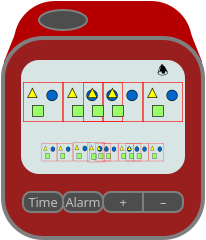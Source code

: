 <?xml version="1.0" encoding="UTF-8"?>
<dia:diagram xmlns:dia="http://www.lysator.liu.se/~alla/dia/">
  <dia:layer name="Background" visible="true" connectable="true" active="true">
    <dia:object type="Standard - Box" version="0" id="O0">
      <dia:attribute name="obj_pos">
        <dia:point val="35.6,30"/>
      </dia:attribute>
      <dia:attribute name="obj_bb">
        <dia:rectangle val="35.55,29.95;44.45,40.05"/>
      </dia:attribute>
      <dia:attribute name="elem_corner">
        <dia:point val="35.6,30"/>
      </dia:attribute>
      <dia:attribute name="elem_width">
        <dia:real val="8.8"/>
      </dia:attribute>
      <dia:attribute name="elem_height">
        <dia:real val="10"/>
      </dia:attribute>
      <dia:attribute name="border_color">
        <dia:color val="#b40000ff"/>
      </dia:attribute>
      <dia:attribute name="inner_color">
        <dia:color val="#b40000ff"/>
      </dia:attribute>
      <dia:attribute name="show_background">
        <dia:boolean val="true"/>
      </dia:attribute>
      <dia:attribute name="corner_radius">
        <dia:real val="2"/>
      </dia:attribute>
    </dia:object>
    <dia:object type="Standard - Ellipse" version="0" id="O1">
      <dia:attribute name="obj_pos">
        <dia:point val="36.8,30.4"/>
      </dia:attribute>
      <dia:attribute name="obj_bb">
        <dia:rectangle val="36.75,30.35;39.25,31.45"/>
      </dia:attribute>
      <dia:attribute name="elem_corner">
        <dia:point val="36.8,30.4"/>
      </dia:attribute>
      <dia:attribute name="elem_width">
        <dia:real val="2.4"/>
      </dia:attribute>
      <dia:attribute name="elem_height">
        <dia:real val="1.0"/>
      </dia:attribute>
      <dia:attribute name="border_color">
        <dia:color val="#7f7f7fff"/>
      </dia:attribute>
      <dia:attribute name="inner_color">
        <dia:color val="#4d4d4dff"/>
      </dia:attribute>
    </dia:object>
    <dia:object type="Standard - Polygon" version="0" id="O2">
      <dia:attribute name="obj_pos">
        <dia:point val="44.8,33"/>
      </dia:attribute>
      <dia:attribute name="obj_bb">
        <dia:rectangle val="43.85,30.221;45.022,33.15"/>
      </dia:attribute>
      <dia:attribute name="poly_points">
        <dia:point val="44.8,33"/>
        <dia:point val="44,33"/>
        <dia:point val="44,31"/>
      </dia:attribute>
      <dia:attribute name="line_color">
        <dia:color val="#b40000ff"/>
      </dia:attribute>
      <dia:attribute name="line_width">
        <dia:real val="0.3"/>
      </dia:attribute>
      <dia:attribute name="inner_color">
        <dia:color val="#b40000ff"/>
      </dia:attribute>
      <dia:attribute name="show_background">
        <dia:boolean val="true"/>
      </dia:attribute>
      <dia:attribute name="line_join">
        <dia:enum val="1"/>
      </dia:attribute>
    </dia:object>
    <dia:object type="Standard - Polygon" version="0" id="O3">
      <dia:attribute name="obj_pos">
        <dia:point val="35.2,33"/>
      </dia:attribute>
      <dia:attribute name="obj_bb">
        <dia:rectangle val="34.978,30.221;36.15,33.15"/>
      </dia:attribute>
      <dia:attribute name="poly_points">
        <dia:point val="35.2,33"/>
        <dia:point val="36,33"/>
        <dia:point val="36,31"/>
      </dia:attribute>
      <dia:attribute name="line_color">
        <dia:color val="#b40000ff"/>
      </dia:attribute>
      <dia:attribute name="line_width">
        <dia:real val="0.3"/>
      </dia:attribute>
      <dia:attribute name="inner_color">
        <dia:color val="#b40000ff"/>
      </dia:attribute>
      <dia:attribute name="show_background">
        <dia:boolean val="true"/>
      </dia:attribute>
      <dia:attribute name="line_join">
        <dia:enum val="1"/>
      </dia:attribute>
    </dia:object>
    <dia:object type="Standard - Box" version="0" id="O4">
      <dia:attribute name="obj_pos">
        <dia:point val="35,31.8"/>
      </dia:attribute>
      <dia:attribute name="obj_bb">
        <dia:rectangle val="34.9,31.7;45.1,41.9"/>
      </dia:attribute>
      <dia:attribute name="elem_corner">
        <dia:point val="35,31.8"/>
      </dia:attribute>
      <dia:attribute name="elem_width">
        <dia:real val="10"/>
      </dia:attribute>
      <dia:attribute name="elem_height">
        <dia:real val="10"/>
      </dia:attribute>
      <dia:attribute name="border_width">
        <dia:real val="0.2"/>
      </dia:attribute>
      <dia:attribute name="border_color">
        <dia:color val="#7f7f7fff"/>
      </dia:attribute>
      <dia:attribute name="inner_color">
        <dia:color val="#991e1eff"/>
      </dia:attribute>
      <dia:attribute name="show_background">
        <dia:boolean val="true"/>
      </dia:attribute>
      <dia:attribute name="corner_radius">
        <dia:real val="2"/>
      </dia:attribute>
    </dia:object>
    <dia:object type="Standard - Box" version="0" id="O5">
      <dia:attribute name="obj_pos">
        <dia:point val="36,33"/>
      </dia:attribute>
      <dia:attribute name="obj_bb">
        <dia:rectangle val="35.9,32.9;44.1,38.6"/>
      </dia:attribute>
      <dia:attribute name="elem_corner">
        <dia:point val="36,33"/>
      </dia:attribute>
      <dia:attribute name="elem_width">
        <dia:real val="8"/>
      </dia:attribute>
      <dia:attribute name="elem_height">
        <dia:real val="5.5"/>
      </dia:attribute>
      <dia:attribute name="border_width">
        <dia:real val="0.2"/>
      </dia:attribute>
      <dia:attribute name="border_color">
        <dia:color val="#d8e5e5ff"/>
      </dia:attribute>
      <dia:attribute name="inner_color">
        <dia:color val="#d8e5e5ff"/>
      </dia:attribute>
      <dia:attribute name="show_background">
        <dia:boolean val="true"/>
      </dia:attribute>
      <dia:attribute name="corner_radius">
        <dia:real val="0.8"/>
      </dia:attribute>
    </dia:object>
    <dia:object type="Standard - Image" version="0" id="O6">
      <dia:attribute name="obj_pos">
        <dia:point val="36,34"/>
      </dia:attribute>
      <dia:attribute name="obj_bb">
        <dia:rectangle val="36,34;38,36"/>
      </dia:attribute>
      <dia:attribute name="elem_corner">
        <dia:point val="36,34"/>
      </dia:attribute>
      <dia:attribute name="elem_width">
        <dia:real val="2"/>
      </dia:attribute>
      <dia:attribute name="elem_height">
        <dia:real val="2"/>
      </dia:attribute>
      <dia:attribute name="draw_border">
        <dia:boolean val="false"/>
      </dia:attribute>
      <dia:attribute name="keep_aspect">
        <dia:boolean val="true"/>
      </dia:attribute>
      <dia:attribute name="file">
        <dia:string>#/home/mic/Documents/tomamic/images/repr/digital2.svg#</dia:string>
      </dia:attribute>
    </dia:object>
    <dia:object type="Standard - Image" version="0" id="O7">
      <dia:attribute name="obj_pos">
        <dia:point val="38,34"/>
      </dia:attribute>
      <dia:attribute name="obj_bb">
        <dia:rectangle val="38,34;40,36"/>
      </dia:attribute>
      <dia:attribute name="elem_corner">
        <dia:point val="38,34"/>
      </dia:attribute>
      <dia:attribute name="elem_width">
        <dia:real val="2"/>
      </dia:attribute>
      <dia:attribute name="elem_height">
        <dia:real val="2"/>
      </dia:attribute>
      <dia:attribute name="draw_border">
        <dia:boolean val="false"/>
      </dia:attribute>
      <dia:attribute name="keep_aspect">
        <dia:boolean val="true"/>
      </dia:attribute>
      <dia:attribute name="file">
        <dia:string>#/home/mic/Documents/tomamic/images/repr/digital0.svg#</dia:string>
      </dia:attribute>
    </dia:object>
    <dia:object type="Standard - Image" version="0" id="O8">
      <dia:attribute name="obj_pos">
        <dia:point val="39,34"/>
      </dia:attribute>
      <dia:attribute name="obj_bb">
        <dia:rectangle val="39,34;41,36"/>
      </dia:attribute>
      <dia:attribute name="elem_corner">
        <dia:point val="39,34"/>
      </dia:attribute>
      <dia:attribute name="elem_width">
        <dia:real val="2"/>
      </dia:attribute>
      <dia:attribute name="elem_height">
        <dia:real val="2"/>
      </dia:attribute>
      <dia:attribute name="draw_border">
        <dia:boolean val="false"/>
      </dia:attribute>
      <dia:attribute name="keep_aspect">
        <dia:boolean val="true"/>
      </dia:attribute>
      <dia:attribute name="file">
        <dia:string>#/home/mic/Documents/tomamic/images/repr/digital-colon.svg#</dia:string>
      </dia:attribute>
    </dia:object>
    <dia:object type="Standard - Image" version="0" id="O9">
      <dia:attribute name="obj_pos">
        <dia:point val="40,34"/>
      </dia:attribute>
      <dia:attribute name="obj_bb">
        <dia:rectangle val="40,34;42,36"/>
      </dia:attribute>
      <dia:attribute name="elem_corner">
        <dia:point val="40,34"/>
      </dia:attribute>
      <dia:attribute name="elem_width">
        <dia:real val="2"/>
      </dia:attribute>
      <dia:attribute name="elem_height">
        <dia:real val="2"/>
      </dia:attribute>
      <dia:attribute name="draw_border">
        <dia:boolean val="false"/>
      </dia:attribute>
      <dia:attribute name="keep_aspect">
        <dia:boolean val="true"/>
      </dia:attribute>
      <dia:attribute name="file">
        <dia:string>#/home/mic/Documents/tomamic/images/repr/digital1.svg#</dia:string>
      </dia:attribute>
    </dia:object>
    <dia:object type="Standard - Image" version="0" id="O10">
      <dia:attribute name="obj_pos">
        <dia:point val="42,34"/>
      </dia:attribute>
      <dia:attribute name="obj_bb">
        <dia:rectangle val="42,34;44,36"/>
      </dia:attribute>
      <dia:attribute name="elem_corner">
        <dia:point val="42,34"/>
      </dia:attribute>
      <dia:attribute name="elem_width">
        <dia:real val="2"/>
      </dia:attribute>
      <dia:attribute name="elem_height">
        <dia:real val="2"/>
      </dia:attribute>
      <dia:attribute name="draw_border">
        <dia:boolean val="false"/>
      </dia:attribute>
      <dia:attribute name="keep_aspect">
        <dia:boolean val="true"/>
      </dia:attribute>
      <dia:attribute name="file">
        <dia:string>#/home/mic/Documents/tomamic/images/repr/digital0.svg#</dia:string>
      </dia:attribute>
    </dia:object>
    <dia:group>
      <dia:attribute name="meta">
        <dia:composite type="dict"/>
      </dia:attribute>
      <dia:attribute name="matrix">
        <dia:matrix xx="0.382" xy="0" yx="0" yy="0.452" x0="23.228" y0="24.802"/>
      </dia:attribute>
      <dia:object type="Standard - Image" version="0" id="O11">
        <dia:attribute name="obj_pos">
          <dia:point val="40,27"/>
        </dia:attribute>
        <dia:attribute name="obj_bb">
          <dia:rectangle val="40,27;42.105,29.105"/>
        </dia:attribute>
        <dia:attribute name="elem_corner">
          <dia:point val="40,27"/>
        </dia:attribute>
        <dia:attribute name="elem_width">
          <dia:real val="2.105"/>
        </dia:attribute>
        <dia:attribute name="elem_height">
          <dia:real val="2.105"/>
        </dia:attribute>
        <dia:attribute name="draw_border">
          <dia:boolean val="false"/>
        </dia:attribute>
        <dia:attribute name="keep_aspect">
          <dia:boolean val="true"/>
        </dia:attribute>
        <dia:attribute name="file">
          <dia:string>#/home/mic/Documents/tomamic/images/repr/digital2.svg#</dia:string>
        </dia:attribute>
      </dia:object>
      <dia:object type="Standard - Image" version="0" id="O12">
        <dia:attribute name="obj_pos">
          <dia:point val="41.891,27"/>
        </dia:attribute>
        <dia:attribute name="obj_bb">
          <dia:rectangle val="41.891,27;44.105,29.213"/>
        </dia:attribute>
        <dia:attribute name="elem_corner">
          <dia:point val="41.891,27"/>
        </dia:attribute>
        <dia:attribute name="elem_width">
          <dia:real val="2.213"/>
        </dia:attribute>
        <dia:attribute name="elem_height">
          <dia:real val="2.213"/>
        </dia:attribute>
        <dia:attribute name="draw_border">
          <dia:boolean val="false"/>
        </dia:attribute>
        <dia:attribute name="keep_aspect">
          <dia:boolean val="true"/>
        </dia:attribute>
        <dia:attribute name="file">
          <dia:string>#/home/mic/Documents/tomamic/images/repr/digital4.svg#</dia:string>
        </dia:attribute>
      </dia:object>
      <dia:object type="Standard - Image" version="0" id="O13">
        <dia:attribute name="obj_pos">
          <dia:point val="45.891,27.105"/>
        </dia:attribute>
        <dia:attribute name="obj_bb">
          <dia:rectangle val="45.891,27.105;47.891,29.105"/>
        </dia:attribute>
        <dia:attribute name="elem_corner">
          <dia:point val="45.891,27.105"/>
        </dia:attribute>
        <dia:attribute name="elem_width">
          <dia:real val="2"/>
        </dia:attribute>
        <dia:attribute name="elem_height">
          <dia:real val="2"/>
        </dia:attribute>
        <dia:attribute name="draw_border">
          <dia:boolean val="false"/>
        </dia:attribute>
        <dia:attribute name="keep_aspect">
          <dia:boolean val="true"/>
        </dia:attribute>
        <dia:attribute name="file">
          <dia:string>#/home/mic/Documents/tomamic/images/repr/digital6.svg#</dia:string>
        </dia:attribute>
      </dia:object>
      <dia:object type="Standard - Image" version="0" id="O14">
        <dia:attribute name="obj_pos">
          <dia:point val="43.891,27.105"/>
        </dia:attribute>
        <dia:attribute name="obj_bb">
          <dia:rectangle val="43.891,27.105;45.891,29.105"/>
        </dia:attribute>
        <dia:attribute name="elem_corner">
          <dia:point val="43.891,27.105"/>
        </dia:attribute>
        <dia:attribute name="elem_width">
          <dia:real val="2"/>
        </dia:attribute>
        <dia:attribute name="elem_height">
          <dia:real val="2"/>
        </dia:attribute>
        <dia:attribute name="draw_border">
          <dia:boolean val="false"/>
        </dia:attribute>
        <dia:attribute name="keep_aspect">
          <dia:boolean val="true"/>
        </dia:attribute>
        <dia:attribute name="file">
          <dia:string>#/home/mic/Documents/tomamic/images/repr/digital0.svg#</dia:string>
        </dia:attribute>
      </dia:object>
      <dia:object type="Standard - Image" version="0" id="O15">
        <dia:attribute name="obj_pos">
          <dia:point val="42.891,27.105"/>
        </dia:attribute>
        <dia:attribute name="obj_bb">
          <dia:rectangle val="42.891,27.105;44.891,29.105"/>
        </dia:attribute>
        <dia:attribute name="elem_corner">
          <dia:point val="42.891,27.105"/>
        </dia:attribute>
        <dia:attribute name="elem_width">
          <dia:real val="2"/>
        </dia:attribute>
        <dia:attribute name="elem_height">
          <dia:real val="2"/>
        </dia:attribute>
        <dia:attribute name="draw_border">
          <dia:boolean val="false"/>
        </dia:attribute>
        <dia:attribute name="keep_aspect">
          <dia:boolean val="true"/>
        </dia:attribute>
        <dia:attribute name="file">
          <dia:string>#/home/mic/Documents/tomamic/images/repr/digital-dot.svg#</dia:string>
        </dia:attribute>
      </dia:object>
      <dia:object type="Standard - Image" version="0" id="O16">
        <dia:attribute name="obj_pos">
          <dia:point val="35.891,27.105"/>
        </dia:attribute>
        <dia:attribute name="obj_bb">
          <dia:rectangle val="35.891,27.105;37.891,29.105"/>
        </dia:attribute>
        <dia:attribute name="elem_corner">
          <dia:point val="35.891,27.105"/>
        </dia:attribute>
        <dia:attribute name="elem_width">
          <dia:real val="2"/>
        </dia:attribute>
        <dia:attribute name="elem_height">
          <dia:real val="2"/>
        </dia:attribute>
        <dia:attribute name="draw_border">
          <dia:boolean val="false"/>
        </dia:attribute>
        <dia:attribute name="keep_aspect">
          <dia:boolean val="true"/>
        </dia:attribute>
        <dia:attribute name="file">
          <dia:string>#/home/mic/Documents/tomamic/images/repr/digital2.svg#</dia:string>
        </dia:attribute>
      </dia:object>
      <dia:object type="Standard - Image" version="0" id="O17">
        <dia:attribute name="obj_pos">
          <dia:point val="37.891,27.105"/>
        </dia:attribute>
        <dia:attribute name="obj_bb">
          <dia:rectangle val="37.891,27.105;39.891,29.105"/>
        </dia:attribute>
        <dia:attribute name="elem_corner">
          <dia:point val="37.891,27.105"/>
        </dia:attribute>
        <dia:attribute name="elem_width">
          <dia:real val="2"/>
        </dia:attribute>
        <dia:attribute name="elem_height">
          <dia:real val="2"/>
        </dia:attribute>
        <dia:attribute name="draw_border">
          <dia:boolean val="false"/>
        </dia:attribute>
        <dia:attribute name="keep_aspect">
          <dia:boolean val="true"/>
        </dia:attribute>
        <dia:attribute name="file">
          <dia:string>#/home/mic/Documents/tomamic/images/repr/digital0.svg#</dia:string>
        </dia:attribute>
      </dia:object>
      <dia:object type="Standard - Image" version="0" id="O18">
        <dia:attribute name="obj_pos">
          <dia:point val="49.891,27.105"/>
        </dia:attribute>
        <dia:attribute name="obj_bb">
          <dia:rectangle val="49.891,27.105;51.891,29.105"/>
        </dia:attribute>
        <dia:attribute name="elem_corner">
          <dia:point val="49.891,27.105"/>
        </dia:attribute>
        <dia:attribute name="elem_width">
          <dia:real val="2"/>
        </dia:attribute>
        <dia:attribute name="elem_height">
          <dia:real val="2"/>
        </dia:attribute>
        <dia:attribute name="draw_border">
          <dia:boolean val="false"/>
        </dia:attribute>
        <dia:attribute name="keep_aspect">
          <dia:boolean val="true"/>
        </dia:attribute>
        <dia:attribute name="file">
          <dia:string>#/home/mic/Documents/tomamic/images/repr/digital9.svg#</dia:string>
        </dia:attribute>
      </dia:object>
      <dia:object type="Standard - Image" version="0" id="O19">
        <dia:attribute name="obj_pos">
          <dia:point val="47.891,27.105"/>
        </dia:attribute>
        <dia:attribute name="obj_bb">
          <dia:rectangle val="47.891,27.105;49.891,29.105"/>
        </dia:attribute>
        <dia:attribute name="elem_corner">
          <dia:point val="47.891,27.105"/>
        </dia:attribute>
        <dia:attribute name="elem_width">
          <dia:real val="2"/>
        </dia:attribute>
        <dia:attribute name="elem_height">
          <dia:real val="2"/>
        </dia:attribute>
        <dia:attribute name="draw_border">
          <dia:boolean val="false"/>
        </dia:attribute>
        <dia:attribute name="keep_aspect">
          <dia:boolean val="true"/>
        </dia:attribute>
        <dia:attribute name="file">
          <dia:string>#/home/mic/Documents/tomamic/images/repr/digital0.svg#</dia:string>
        </dia:attribute>
      </dia:object>
      <dia:object type="Standard - Image" version="0" id="O20">
        <dia:attribute name="obj_pos">
          <dia:point val="46.891,27.105"/>
        </dia:attribute>
        <dia:attribute name="obj_bb">
          <dia:rectangle val="46.891,27.105;48.891,29.105"/>
        </dia:attribute>
        <dia:attribute name="elem_corner">
          <dia:point val="46.891,27.105"/>
        </dia:attribute>
        <dia:attribute name="elem_width">
          <dia:real val="2"/>
        </dia:attribute>
        <dia:attribute name="elem_height">
          <dia:real val="2"/>
        </dia:attribute>
        <dia:attribute name="draw_border">
          <dia:boolean val="false"/>
        </dia:attribute>
        <dia:attribute name="keep_aspect">
          <dia:boolean val="true"/>
        </dia:attribute>
        <dia:attribute name="file">
          <dia:string>#/home/mic/Documents/tomamic/images/repr/digital-dot.svg#</dia:string>
        </dia:attribute>
      </dia:object>
    </dia:group>
    <dia:object type="Standard - Text" version="1" id="O21">
      <dia:attribute name="obj_pos">
        <dia:point val="43,33.5"/>
      </dia:attribute>
      <dia:attribute name="obj_bb">
        <dia:rectangle val="42.714,32.955;43.286,34.045"/>
      </dia:attribute>
      <dia:attribute name="text">
        <dia:composite type="text">
          <dia:attribute name="string">
            <dia:string>#🕭#</dia:string>
          </dia:attribute>
          <dia:attribute name="font">
            <dia:font family="sans" style="0" name="Helvetica"/>
          </dia:attribute>
          <dia:attribute name="height">
            <dia:real val="0.8"/>
          </dia:attribute>
          <dia:attribute name="pos">
            <dia:point val="43,33.64"/>
          </dia:attribute>
          <dia:attribute name="color">
            <dia:color val="#000000ff"/>
          </dia:attribute>
          <dia:attribute name="alignment">
            <dia:enum val="1"/>
          </dia:attribute>
        </dia:composite>
      </dia:attribute>
      <dia:attribute name="valign">
        <dia:enum val="2"/>
      </dia:attribute>
    </dia:object>
    <dia:object type="Standard - Box" version="0" id="O22">
      <dia:attribute name="obj_pos">
        <dia:point val="36,39.5"/>
      </dia:attribute>
      <dia:attribute name="obj_bb">
        <dia:rectangle val="35.95,39.45;38.05,40.55"/>
      </dia:attribute>
      <dia:attribute name="elem_corner">
        <dia:point val="36,39.5"/>
      </dia:attribute>
      <dia:attribute name="elem_width">
        <dia:real val="2"/>
      </dia:attribute>
      <dia:attribute name="elem_height">
        <dia:real val="1"/>
      </dia:attribute>
      <dia:attribute name="border_color">
        <dia:color val="#7f7f7fff"/>
      </dia:attribute>
      <dia:attribute name="inner_color">
        <dia:color val="#4d4d4dff"/>
      </dia:attribute>
      <dia:attribute name="show_background">
        <dia:boolean val="true"/>
      </dia:attribute>
      <dia:attribute name="corner_radius">
        <dia:real val="0.4"/>
      </dia:attribute>
    </dia:object>
    <dia:object type="Standard - Box" version="0" id="O23">
      <dia:attribute name="obj_pos">
        <dia:point val="38,39.5"/>
      </dia:attribute>
      <dia:attribute name="obj_bb">
        <dia:rectangle val="37.95,39.45;40.05,40.55"/>
      </dia:attribute>
      <dia:attribute name="elem_corner">
        <dia:point val="38,39.5"/>
      </dia:attribute>
      <dia:attribute name="elem_width">
        <dia:real val="2"/>
      </dia:attribute>
      <dia:attribute name="elem_height">
        <dia:real val="1"/>
      </dia:attribute>
      <dia:attribute name="border_color">
        <dia:color val="#7f7f7fff"/>
      </dia:attribute>
      <dia:attribute name="inner_color">
        <dia:color val="#4d4d4dff"/>
      </dia:attribute>
      <dia:attribute name="show_background">
        <dia:boolean val="true"/>
      </dia:attribute>
      <dia:attribute name="corner_radius">
        <dia:real val="0.4"/>
      </dia:attribute>
    </dia:object>
    <dia:object type="Standard - Box" version="0" id="O24">
      <dia:attribute name="obj_pos">
        <dia:point val="40,39.5"/>
      </dia:attribute>
      <dia:attribute name="obj_bb">
        <dia:rectangle val="39.95,39.45;44.05,40.55"/>
      </dia:attribute>
      <dia:attribute name="elem_corner">
        <dia:point val="40,39.5"/>
      </dia:attribute>
      <dia:attribute name="elem_width">
        <dia:real val="4"/>
      </dia:attribute>
      <dia:attribute name="elem_height">
        <dia:real val="1"/>
      </dia:attribute>
      <dia:attribute name="border_color">
        <dia:color val="#7f7f7fff"/>
      </dia:attribute>
      <dia:attribute name="inner_color">
        <dia:color val="#4d4d4dff"/>
      </dia:attribute>
      <dia:attribute name="show_background">
        <dia:boolean val="true"/>
      </dia:attribute>
      <dia:attribute name="corner_radius">
        <dia:real val="0.4"/>
      </dia:attribute>
    </dia:object>
    <dia:object type="Standard - Line" version="0" id="O25">
      <dia:attribute name="obj_pos">
        <dia:point val="42,39.5"/>
      </dia:attribute>
      <dia:attribute name="obj_bb">
        <dia:rectangle val="41.95,39.45;42.05,40.55"/>
      </dia:attribute>
      <dia:attribute name="conn_endpoints">
        <dia:point val="42,39.5"/>
        <dia:point val="42,40.5"/>
      </dia:attribute>
      <dia:attribute name="numcp">
        <dia:int val="1"/>
      </dia:attribute>
      <dia:attribute name="line_color">
        <dia:color val="#7f7f7fff"/>
      </dia:attribute>
      <dia:connections>
        <dia:connection handle="0" to="O24" connection="1"/>
        <dia:connection handle="1" to="O24" connection="6"/>
      </dia:connections>
    </dia:object>
    <dia:object type="Standard - Text" version="1" id="O26">
      <dia:attribute name="obj_pos">
        <dia:point val="37,40"/>
      </dia:attribute>
      <dia:attribute name="obj_bb">
        <dia:rectangle val="36.261,39.562;37.739,40.438"/>
      </dia:attribute>
      <dia:attribute name="text">
        <dia:composite type="text">
          <dia:attribute name="string">
            <dia:string>#Time#</dia:string>
          </dia:attribute>
          <dia:attribute name="font">
            <dia:font family="sans" style="0" name="Helvetica"/>
          </dia:attribute>
          <dia:attribute name="height">
            <dia:real val="0.8"/>
          </dia:attribute>
          <dia:attribute name="pos">
            <dia:point val="37,40.248"/>
          </dia:attribute>
          <dia:attribute name="color">
            <dia:color val="#bfbfbfff"/>
          </dia:attribute>
          <dia:attribute name="alignment">
            <dia:enum val="1"/>
          </dia:attribute>
        </dia:composite>
      </dia:attribute>
      <dia:attribute name="valign">
        <dia:enum val="2"/>
      </dia:attribute>
      <dia:connections>
        <dia:connection handle="0" to="O22" connection="8"/>
      </dia:connections>
    </dia:object>
    <dia:object type="Standard - Text" version="1" id="O27">
      <dia:attribute name="obj_pos">
        <dia:point val="39,40"/>
      </dia:attribute>
      <dia:attribute name="obj_bb">
        <dia:rectangle val="38.101,39.562;39.899,40.438"/>
      </dia:attribute>
      <dia:attribute name="text">
        <dia:composite type="text">
          <dia:attribute name="string">
            <dia:string>#Alarm#</dia:string>
          </dia:attribute>
          <dia:attribute name="font">
            <dia:font family="sans" style="0" name="Helvetica"/>
          </dia:attribute>
          <dia:attribute name="height">
            <dia:real val="0.8"/>
          </dia:attribute>
          <dia:attribute name="pos">
            <dia:point val="39,40.248"/>
          </dia:attribute>
          <dia:attribute name="color">
            <dia:color val="#bfbfbfff"/>
          </dia:attribute>
          <dia:attribute name="alignment">
            <dia:enum val="1"/>
          </dia:attribute>
        </dia:composite>
      </dia:attribute>
      <dia:attribute name="valign">
        <dia:enum val="2"/>
      </dia:attribute>
      <dia:connections>
        <dia:connection handle="0" to="O23" connection="8"/>
      </dia:connections>
    </dia:object>
    <dia:object type="Standard - Text" version="1" id="O28">
      <dia:attribute name="obj_pos">
        <dia:point val="41,40"/>
      </dia:attribute>
      <dia:attribute name="obj_bb">
        <dia:rectangle val="40.818,39.562;41.182,40.438"/>
      </dia:attribute>
      <dia:attribute name="text">
        <dia:composite type="text">
          <dia:attribute name="string">
            <dia:string>#+#</dia:string>
          </dia:attribute>
          <dia:attribute name="font">
            <dia:font family="sans" style="0" name="Helvetica"/>
          </dia:attribute>
          <dia:attribute name="height">
            <dia:real val="0.8"/>
          </dia:attribute>
          <dia:attribute name="pos">
            <dia:point val="41,40.248"/>
          </dia:attribute>
          <dia:attribute name="color">
            <dia:color val="#bfbfbfff"/>
          </dia:attribute>
          <dia:attribute name="alignment">
            <dia:enum val="1"/>
          </dia:attribute>
        </dia:composite>
      </dia:attribute>
      <dia:attribute name="valign">
        <dia:enum val="2"/>
      </dia:attribute>
    </dia:object>
    <dia:object type="Standard - Text" version="1" id="O29">
      <dia:attribute name="obj_pos">
        <dia:point val="43,40"/>
      </dia:attribute>
      <dia:attribute name="obj_bb">
        <dia:rectangle val="42.84,39.562;43.16,40.438"/>
      </dia:attribute>
      <dia:attribute name="text">
        <dia:composite type="text">
          <dia:attribute name="string">
            <dia:string>#–#</dia:string>
          </dia:attribute>
          <dia:attribute name="font">
            <dia:font family="sans" style="0" name="Helvetica"/>
          </dia:attribute>
          <dia:attribute name="height">
            <dia:real val="0.8"/>
          </dia:attribute>
          <dia:attribute name="pos">
            <dia:point val="43,40.248"/>
          </dia:attribute>
          <dia:attribute name="color">
            <dia:color val="#bfbfbfff"/>
          </dia:attribute>
          <dia:attribute name="alignment">
            <dia:enum val="1"/>
          </dia:attribute>
        </dia:composite>
      </dia:attribute>
      <dia:attribute name="valign">
        <dia:enum val="2"/>
      </dia:attribute>
    </dia:object>
  </dia:layer>
</dia:diagram>
